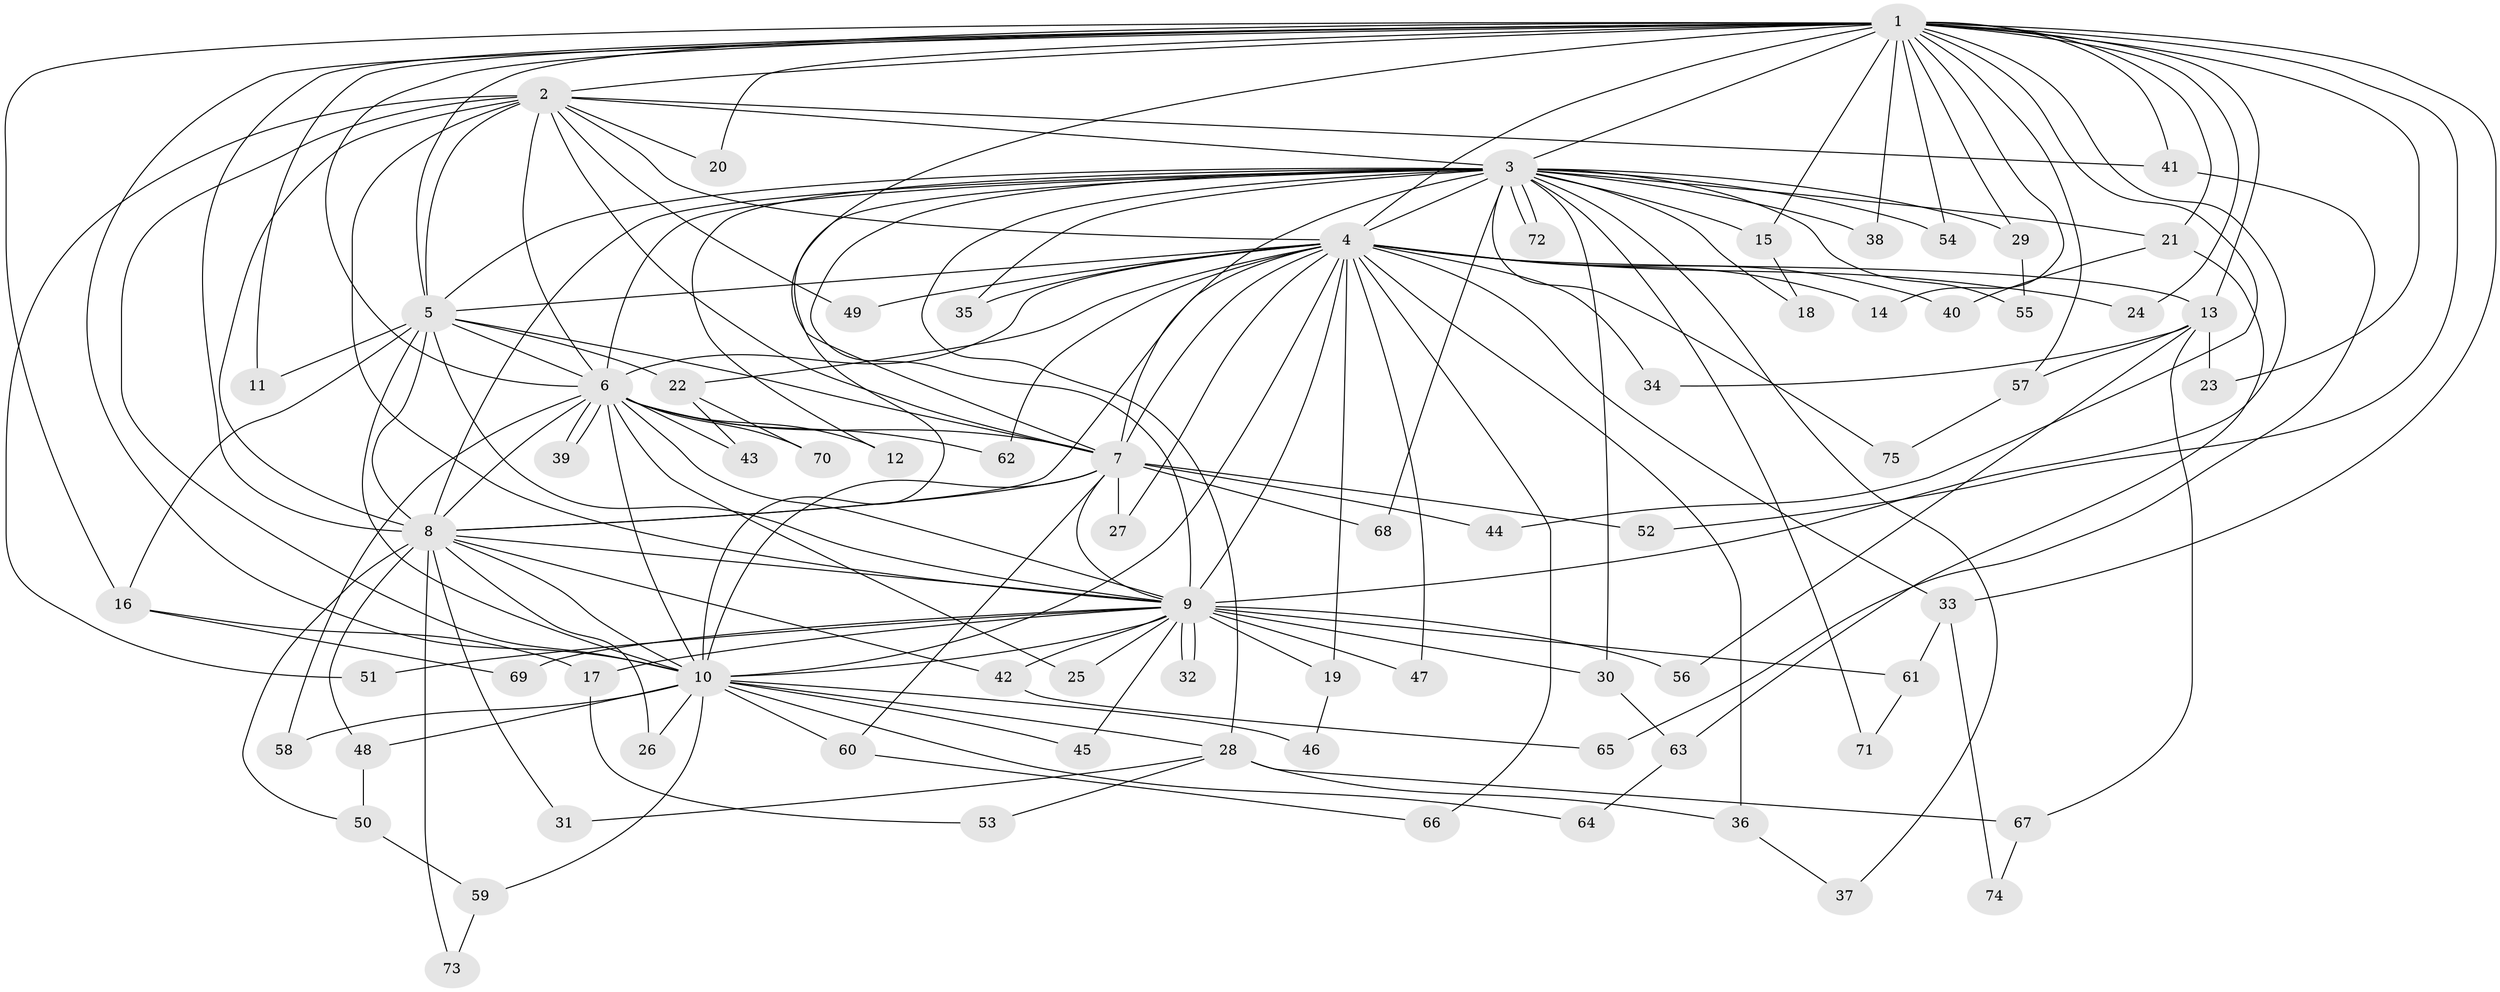 // coarse degree distribution, {21: 0.03571428571428571, 10: 0.017857142857142856, 22: 0.017857142857142856, 24: 0.017857142857142856, 14: 0.017857142857142856, 12: 0.017857142857142856, 19: 0.017857142857142856, 2: 0.5178571428571429, 7: 0.017857142857142856, 3: 0.19642857142857142, 1: 0.05357142857142857, 4: 0.07142857142857142}
// Generated by graph-tools (version 1.1) at 2025/51/02/27/25 19:51:49]
// undirected, 75 vertices, 175 edges
graph export_dot {
graph [start="1"]
  node [color=gray90,style=filled];
  1;
  2;
  3;
  4;
  5;
  6;
  7;
  8;
  9;
  10;
  11;
  12;
  13;
  14;
  15;
  16;
  17;
  18;
  19;
  20;
  21;
  22;
  23;
  24;
  25;
  26;
  27;
  28;
  29;
  30;
  31;
  32;
  33;
  34;
  35;
  36;
  37;
  38;
  39;
  40;
  41;
  42;
  43;
  44;
  45;
  46;
  47;
  48;
  49;
  50;
  51;
  52;
  53;
  54;
  55;
  56;
  57;
  58;
  59;
  60;
  61;
  62;
  63;
  64;
  65;
  66;
  67;
  68;
  69;
  70;
  71;
  72;
  73;
  74;
  75;
  1 -- 2;
  1 -- 3;
  1 -- 4;
  1 -- 5;
  1 -- 6;
  1 -- 7;
  1 -- 8;
  1 -- 9;
  1 -- 10;
  1 -- 11;
  1 -- 13;
  1 -- 14;
  1 -- 15;
  1 -- 16;
  1 -- 20;
  1 -- 21;
  1 -- 23;
  1 -- 24;
  1 -- 29;
  1 -- 33;
  1 -- 38;
  1 -- 41;
  1 -- 44;
  1 -- 52;
  1 -- 54;
  1 -- 57;
  2 -- 3;
  2 -- 4;
  2 -- 5;
  2 -- 6;
  2 -- 7;
  2 -- 8;
  2 -- 9;
  2 -- 10;
  2 -- 20;
  2 -- 41;
  2 -- 49;
  2 -- 51;
  3 -- 4;
  3 -- 5;
  3 -- 6;
  3 -- 7;
  3 -- 8;
  3 -- 9;
  3 -- 10;
  3 -- 12;
  3 -- 15;
  3 -- 18;
  3 -- 21;
  3 -- 28;
  3 -- 29;
  3 -- 30;
  3 -- 35;
  3 -- 37;
  3 -- 38;
  3 -- 54;
  3 -- 55;
  3 -- 68;
  3 -- 71;
  3 -- 72;
  3 -- 72;
  3 -- 75;
  4 -- 5;
  4 -- 6;
  4 -- 7;
  4 -- 8;
  4 -- 9;
  4 -- 10;
  4 -- 13;
  4 -- 14;
  4 -- 19;
  4 -- 22;
  4 -- 24;
  4 -- 27;
  4 -- 33;
  4 -- 34;
  4 -- 35;
  4 -- 36;
  4 -- 40;
  4 -- 47;
  4 -- 49;
  4 -- 62;
  4 -- 66;
  5 -- 6;
  5 -- 7;
  5 -- 8;
  5 -- 9;
  5 -- 10;
  5 -- 11;
  5 -- 16;
  5 -- 22;
  6 -- 7;
  6 -- 8;
  6 -- 9;
  6 -- 10;
  6 -- 12;
  6 -- 25;
  6 -- 39;
  6 -- 39;
  6 -- 43;
  6 -- 58;
  6 -- 62;
  6 -- 70;
  7 -- 8;
  7 -- 9;
  7 -- 10;
  7 -- 27;
  7 -- 44;
  7 -- 52;
  7 -- 60;
  7 -- 68;
  8 -- 9;
  8 -- 10;
  8 -- 26;
  8 -- 31;
  8 -- 42;
  8 -- 48;
  8 -- 50;
  8 -- 73;
  9 -- 10;
  9 -- 17;
  9 -- 19;
  9 -- 25;
  9 -- 30;
  9 -- 32;
  9 -- 32;
  9 -- 42;
  9 -- 45;
  9 -- 47;
  9 -- 51;
  9 -- 56;
  9 -- 61;
  9 -- 69;
  10 -- 26;
  10 -- 28;
  10 -- 45;
  10 -- 46;
  10 -- 48;
  10 -- 58;
  10 -- 59;
  10 -- 60;
  10 -- 64;
  13 -- 23;
  13 -- 34;
  13 -- 56;
  13 -- 57;
  13 -- 67;
  15 -- 18;
  16 -- 17;
  16 -- 69;
  17 -- 53;
  19 -- 46;
  21 -- 40;
  21 -- 63;
  22 -- 43;
  22 -- 70;
  28 -- 31;
  28 -- 36;
  28 -- 53;
  28 -- 67;
  29 -- 55;
  30 -- 63;
  33 -- 61;
  33 -- 74;
  36 -- 37;
  41 -- 65;
  42 -- 65;
  48 -- 50;
  50 -- 59;
  57 -- 75;
  59 -- 73;
  60 -- 66;
  61 -- 71;
  63 -- 64;
  67 -- 74;
}
